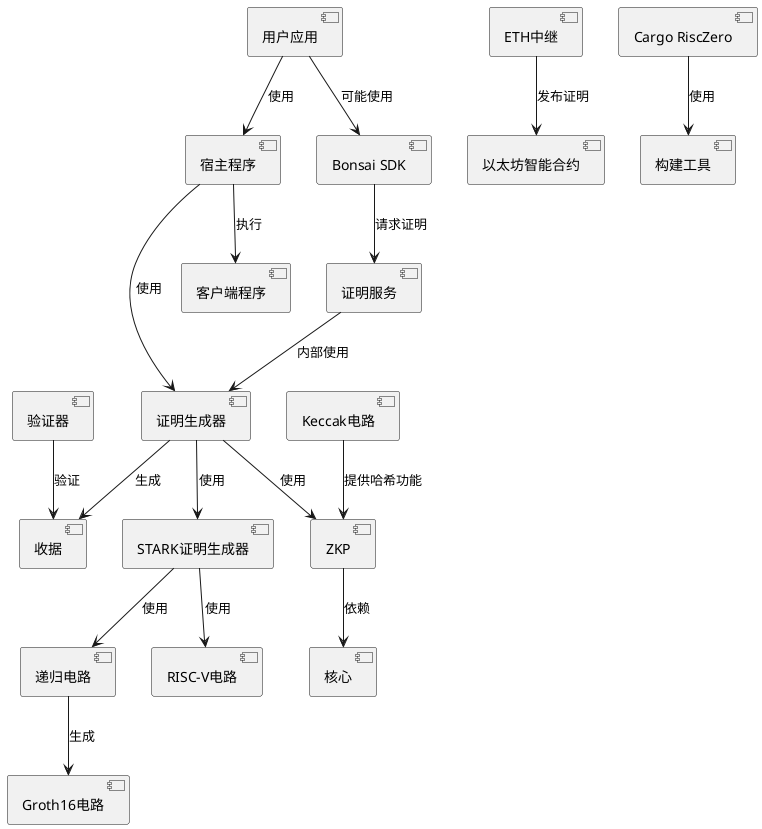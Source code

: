 @startuml 系统关系图

' 主要组件
[客户端程序] as guest
[宿主程序] as host
[证明生成器] as prover
[验证器] as verifier
[收据] as receipt
[STARK证明生成器] as stark_prover
[递归电路] as recursion
[RISC-V电路] as rv32im
[Groth16电路] as groth16
[Bonsai SDK] as bonsai_sdk
[证明服务] as proving_service
[ETH中继] as eth_relay
[核心] as core
[ZKP] as zkp
[Keccak电路] as keccak
[Cargo RiscZero] as cargo_risczero
[构建工具] as build
[以太坊智能合约] as eth_contracts
[用户应用] as user_apps

' 关系
host --> guest : 执行
host --> prover : 使用
prover --> receipt : 生成
verifier --> receipt : 验证
prover --> stark_prover : 使用
stark_prover --> recursion : 使用
stark_prover --> rv32im : 使用
recursion --> groth16 : 生成
zkp --> core : 依赖
prover --> zkp : 使用
bonsai_sdk --> proving_service : 请求证明
proving_service --> prover : 内部使用
eth_relay --> eth_contracts : 发布证明
user_apps --> host : 使用
user_apps --> bonsai_sdk : 可能使用
cargo_risczero --> build : 使用
keccak --> zkp : 提供哈希功能

@enduml